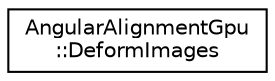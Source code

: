 digraph "Graphical Class Hierarchy"
{
  edge [fontname="Helvetica",fontsize="10",labelfontname="Helvetica",labelfontsize="10"];
  node [fontname="Helvetica",fontsize="10",shape=record];
  rankdir="LR";
  Node0 [label="AngularAlignmentGpu\l::DeformImages",height=0.2,width=0.4,color="black", fillcolor="white", style="filled",URL="$structAngularAlignmentGpu_1_1DeformImages.html"];
}
